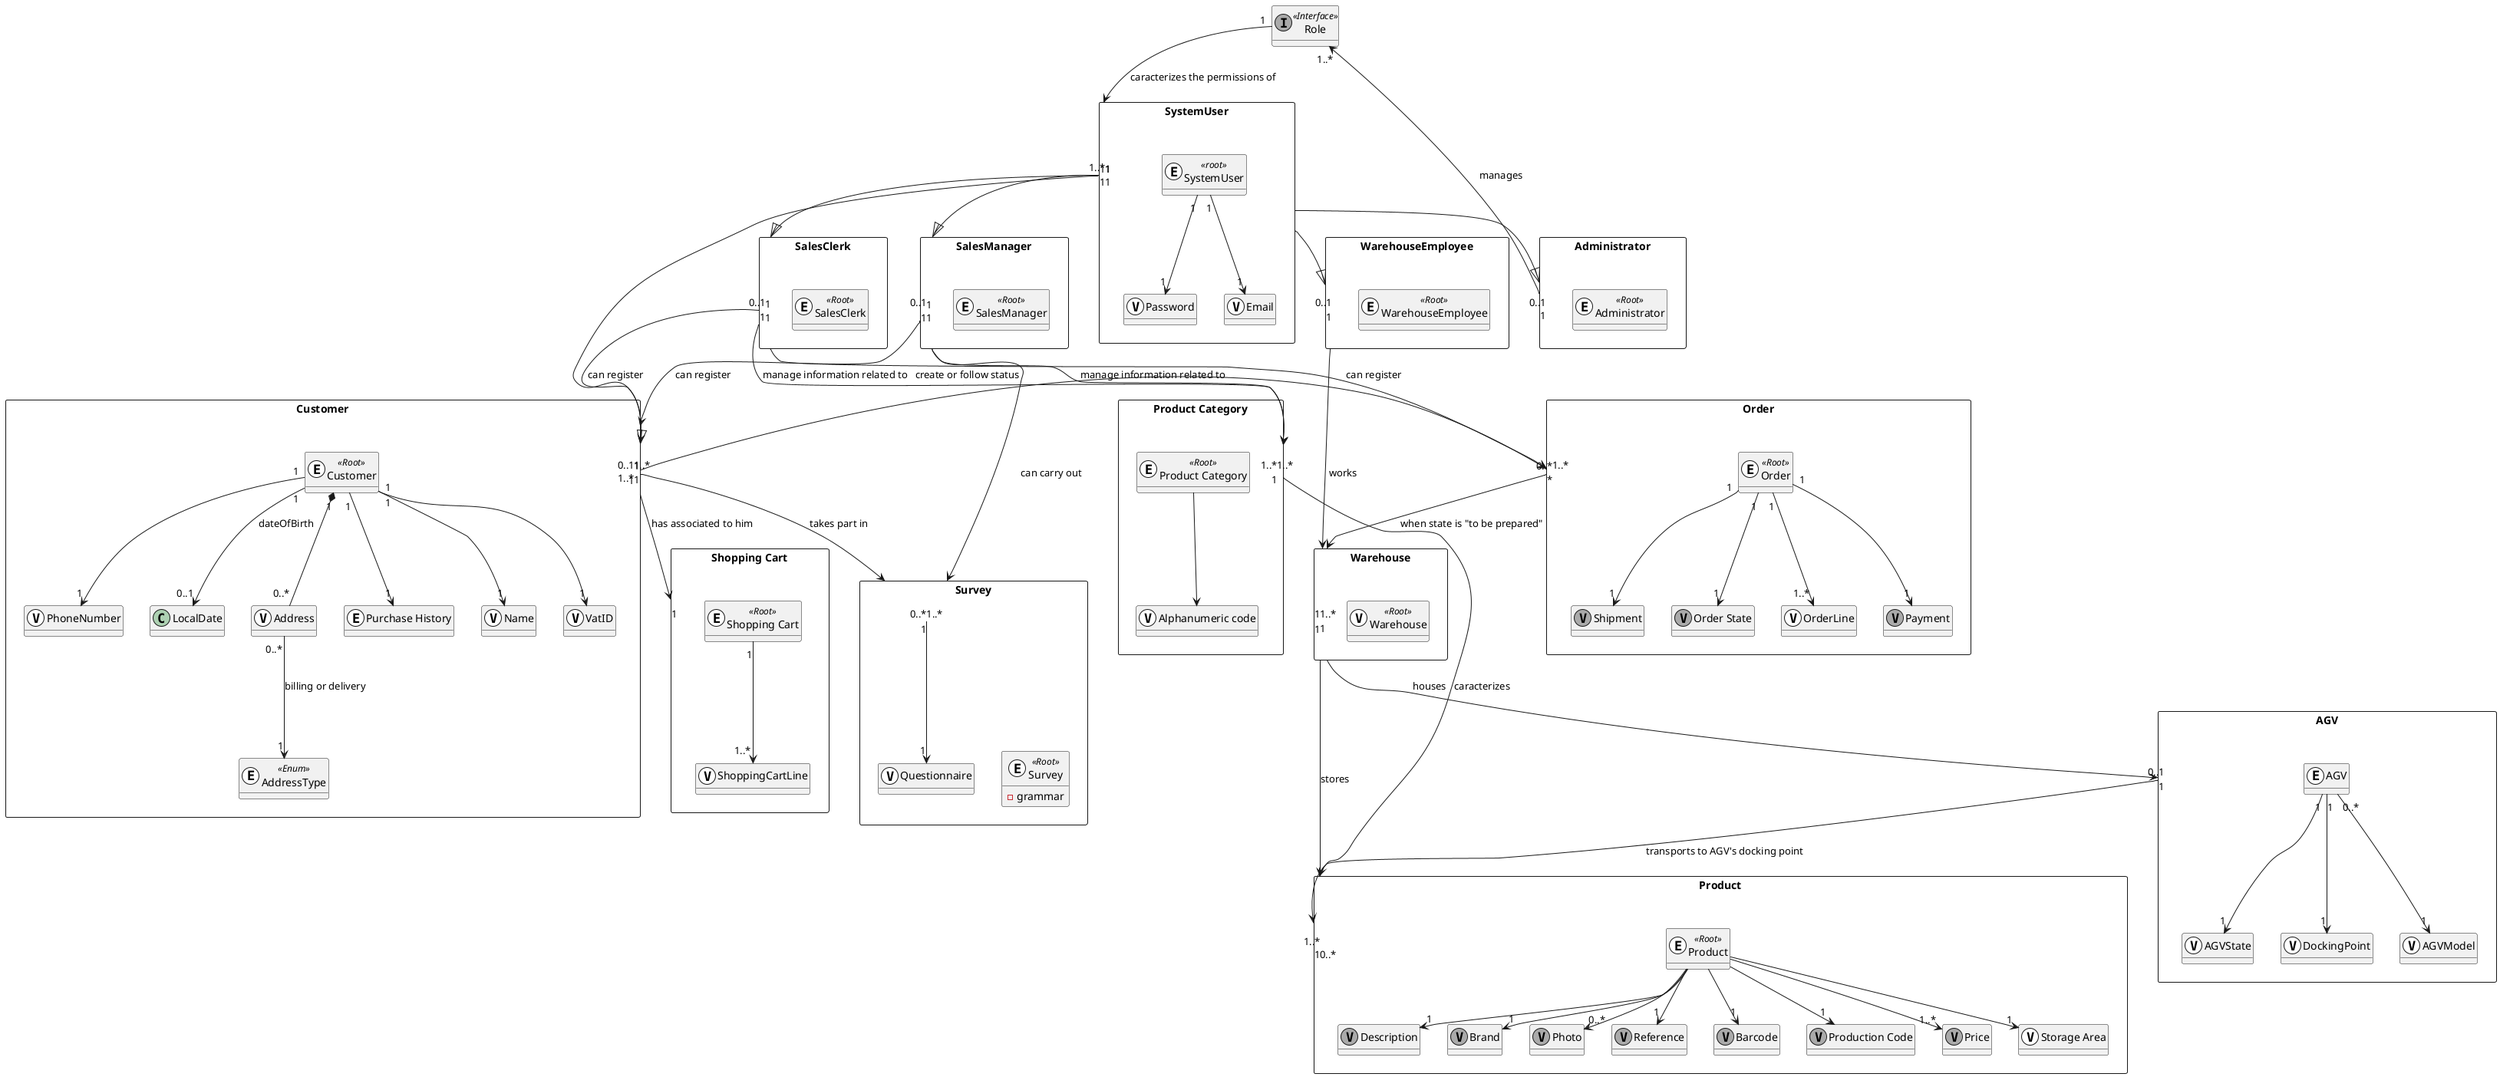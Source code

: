 @startuml
hide methods

package SystemUser <<rectangle>>{
class SystemUser << (E,#FFFFFF) >> << root >>
class Password << (V,#FFFFFF) >> 
class Email<< (V,#FFFFFF) >> 
SystemUser "1" --> "1" Password
SystemUser "1" --> "1" Email
}

package WarehouseEmployee <<rectangle>>{

class WarehouseEmployee << (E,#FFFFFF) >> <<Root>>

}

class Role << (I,#AAAAAA) >> << Interface >>



package SalesClerk <<rectangle>>{

class SalesClerk << (E,#FFFFFF) >> <<Root>>

}

package SalesManager <<rectangle>>{

class SalesManager << (E,#FFFFFF) >> <<Root>>

}

package Administrator <<rectangle>>{

class Administrator << (E,#FFFFFF) >> <<Root>>{
}

}

package "Shopping Cart" <<rectangle>>{

class "Shopping Cart" << (E,#FFFFFF) >> << Root >>
class "ShoppingCartLine" << (V,#FFFFFF) >>

"Shopping Cart" "1" --> "1..*" ShoppingCartLine

}



package Customer <<rectangle>>{

class Customer << (E,#FFFFFF) >> <<Root>>

class "Purchase History" << (E,#FFFFFF) >>

class Address << (V,#FFFFFF) >>
class Name << (V,#FFFFFF) >>
class VatID << (V,#FFFFFF) >>
class PhoneNumber << (V,#FFFFFF) >>
class AddressType << (E,#FFFFFF) >> << Enum >>

    Customer "1" --> "1" "Purchase History"

    Customer "1" *-- "0..*" Address
    AddressType "1" <-u- "0..*" Address: billing or delivery

    Customer "1" --> "1" Name
    Customer "1" --> "0..1" LocalDate :dateOfBirth
    Customer "1" --> "1" PhoneNumber
    Customer "1" --> "1" VatID

}

package Warehouse <<rectangle>>{

class Warehouse << (V,#FFFFFF) >> <<Root>>
}






package AGV <<rectangle>>{
class AGV << (E,#FFFFFF) >>
class AGVState << (V,#FFFFFF) >>
class DockingPoint << (V,#FFFFFF) >>


class AGVModel << (V,#FFFFFF) >>

AGV "1" --> "1" AGVState
AGV "0..*" --> "1" AGVModel
AGV "1" --> "1" DockingPoint

}

package Survey <<rectangle>>{

class Survey << (E,#FFFFFF) >> <<Root>> {
-grammar
}
class Questionnaire << (V,#FFFFFF) >>
}








Survey "1" --> "1" Questionnaire




package Order <<rectangle>>{

    class Order << (E,#FFFFFF) >> <<Root>>

    class OrderLine << (V,#FFFFFF) >>

    class Payment << (V,#AAAAAA) >>

    class Shipment << (V,#AAAAAA) >>

    class "Order State" << (V,#AAAAAA) >>


    Order "1" --> "1" Payment
    Order "1" --> "1" Shipment
    Order "1" --> "1..*" OrderLine
    Order "1" --> "1" "Order State"
}

package Product <<rectangle>>{

    class Product << (E,#FFFFFF) >> <<Root>>

    class Description<< (V,#AAAAAA) >>
    class Brand << (V,#AAAAAA) >>
    class Photo << (V,#AAAAAA) >>
    class Reference << (V,#AAAAAA) >>
    class Barcode << (V,#AAAAAA) >>
    class "Production Code" << (V,#AAAAAA) >>
    class Price << (V,#AAAAAA) >>
    class "Storage Area" << (V,#FFFFFF) >>


    Product --> "1" Description
    Product --> "1" Brand
    Product --> "0..*" Photo
    Product --> "1" Reference
    Product --> "1" Barcode
    Product --> "1" "Production Code"
    Product --> "1..*" Price
    Product --> "1" "Storage Area"

}

package "Product Category" <<Rectangle>>{

    class "Product Category" << (E,#FFFFFF) >> <<Root>>
    class "Alphanumeric code" << (V,#FFFFFF) >>

    "Product Category" --> "Alphanumeric code"
}







"Product Category" "1" --> "0..*" Product : caracterizes
SystemUser "1" --|> "0..1" Customer
SystemUser "1" --|> "0..1" WarehouseEmployee
SystemUser "1" --|> "0..1" SalesClerk
SystemUser "1" --|> "0..1" Administrator
SystemUser "1" --|> "0..1" SalesManager

SalesManager "1" --> "1..*" Survey :can carry out
SalesManager "1" --> "1..*" "Product Category" :manage information related to
SalesClerk "1" --> "1..*" "Product Category" :manage information related to
SalesClerk"1" --> "1..*" "Customer" :can register
Customer "1" --> "0..*" Survey : takes part in
Customer "1" -r-> "0..*" Order: create or follow status
Customer "1" --> "1" "Shopping Cart" : has associated to him
SalesClerk "1" --> "1..*" "Order" :can register
SalesManager "1" --> "1..*" "Customer" :can register
WarehouseEmployee "1" --> "1..*" "Warehouse" :works
Administrator "1" --> "1..*" "Role" :manages
Role "1" --> "1..*" SystemUser :caracterizes the permissions of
Order "*" --> "1" Warehouse: when state is "to be prepared"
Warehouse "1" --> "1..*" Product: stores
AGV "1" --> "1" Product: transports to AGV's docking point
Warehouse "1" --> "0..1" AGV: houses

@enduml